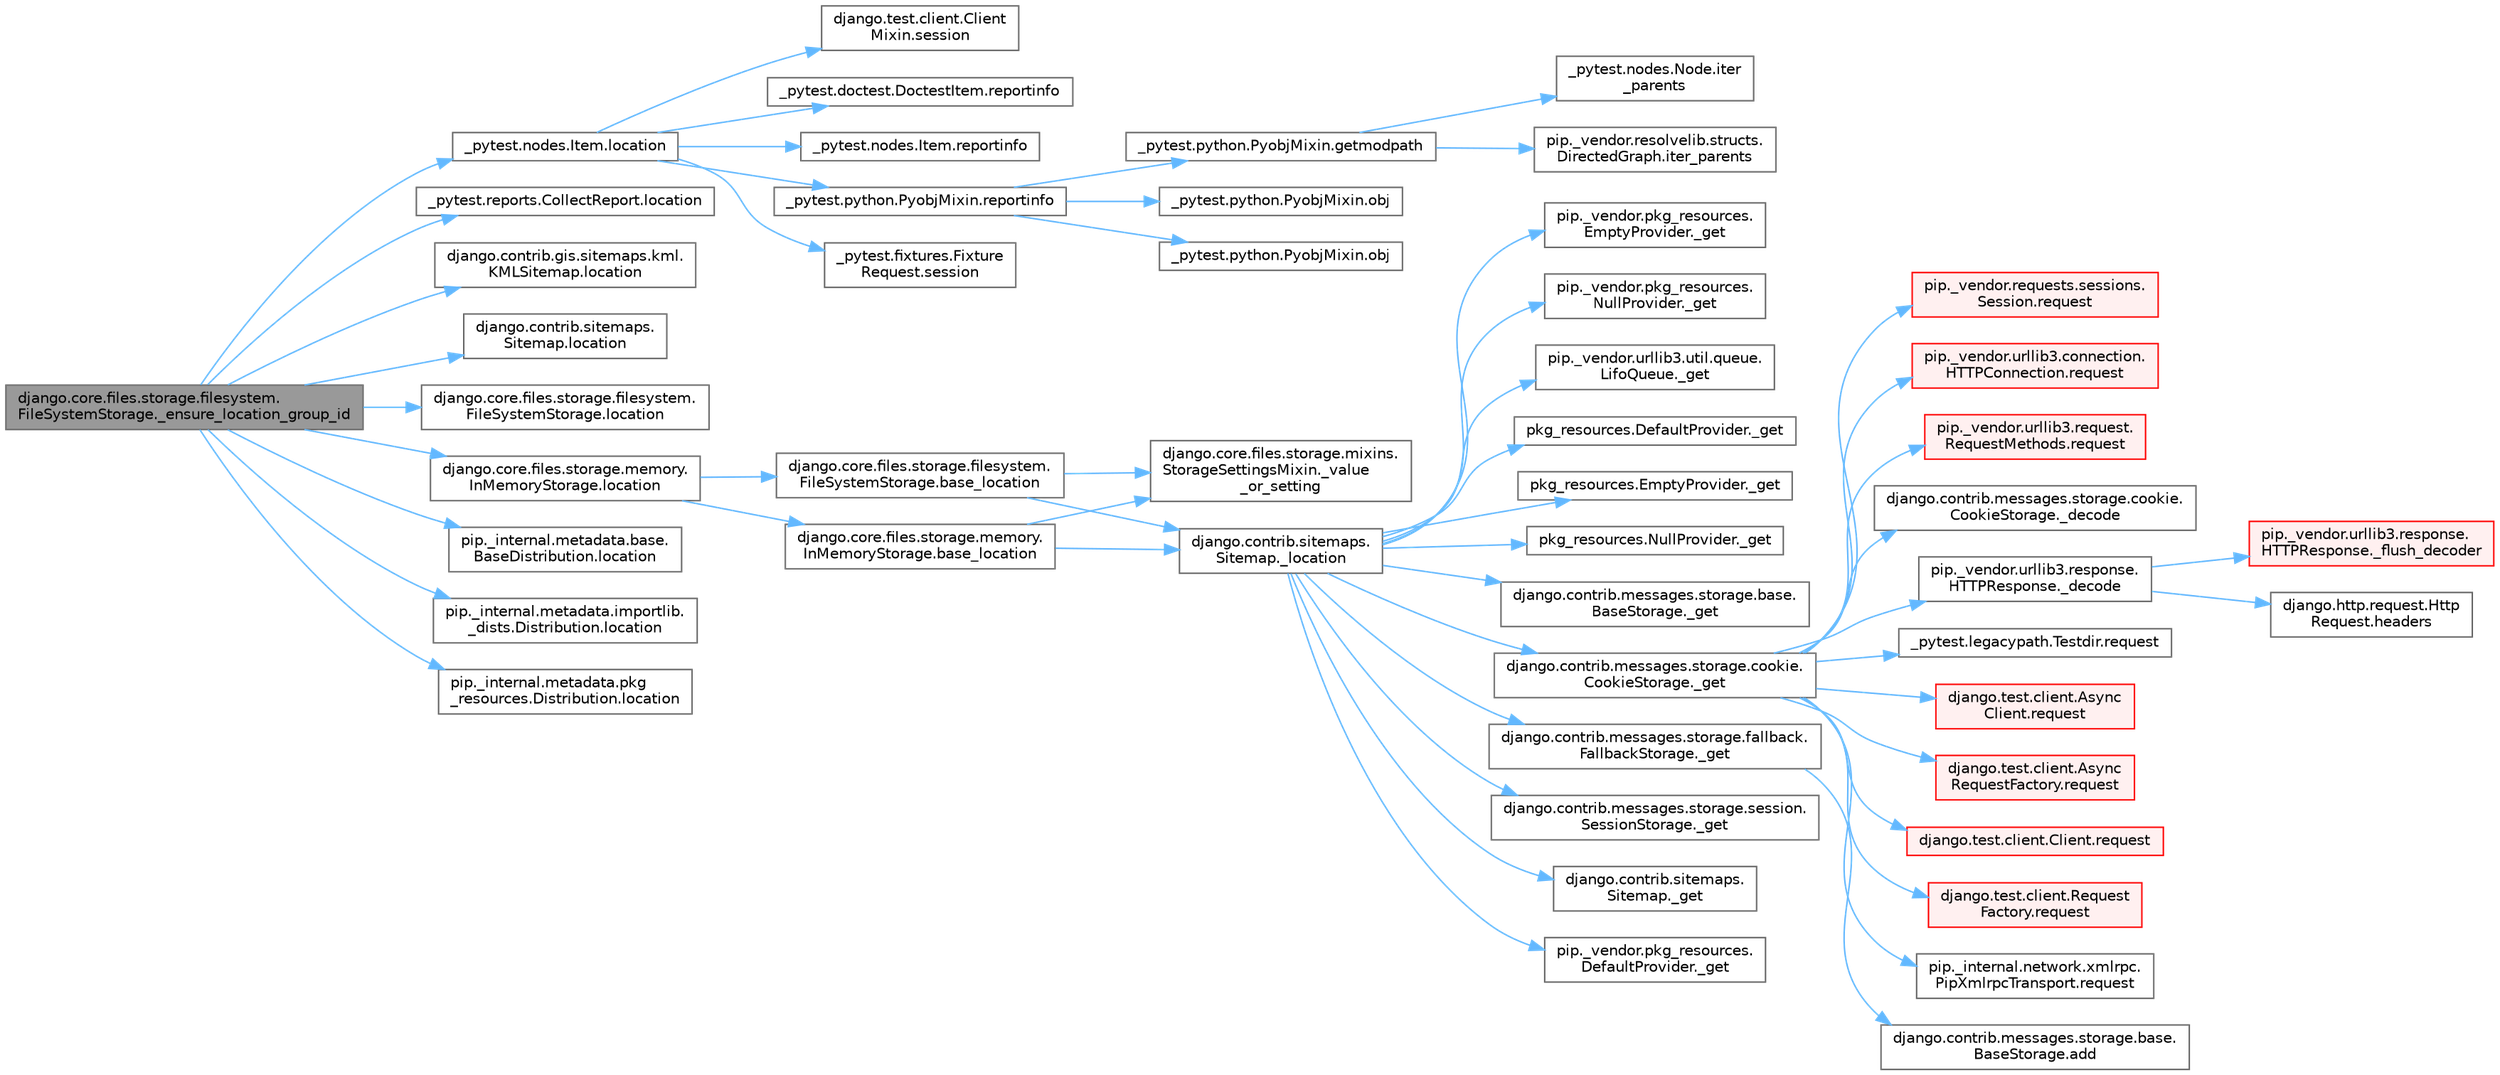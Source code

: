 digraph "django.core.files.storage.filesystem.FileSystemStorage._ensure_location_group_id"
{
 // LATEX_PDF_SIZE
  bgcolor="transparent";
  edge [fontname=Helvetica,fontsize=10,labelfontname=Helvetica,labelfontsize=10];
  node [fontname=Helvetica,fontsize=10,shape=box,height=0.2,width=0.4];
  rankdir="LR";
  Node1 [id="Node000001",label="django.core.files.storage.filesystem.\lFileSystemStorage._ensure_location_group_id",height=0.2,width=0.4,color="gray40", fillcolor="grey60", style="filled", fontcolor="black",tooltip=" "];
  Node1 -> Node2 [id="edge1_Node000001_Node000002",color="steelblue1",style="solid",tooltip=" "];
  Node2 [id="Node000002",label="_pytest.nodes.Item.location",height=0.2,width=0.4,color="grey40", fillcolor="white", style="filled",URL="$class__pytest_1_1nodes_1_1_item.html#a09cd5bab99de1b92a3aa6f76ba8aa206",tooltip=" "];
  Node2 -> Node3 [id="edge2_Node000002_Node000003",color="steelblue1",style="solid",tooltip=" "];
  Node3 [id="Node000003",label="_pytest.doctest.DoctestItem.reportinfo",height=0.2,width=0.4,color="grey40", fillcolor="white", style="filled",URL="$class__pytest_1_1doctest_1_1_doctest_item.html#a00a7c63dfd7841cdaabdfa5868b3527e",tooltip=" "];
  Node2 -> Node4 [id="edge3_Node000002_Node000004",color="steelblue1",style="solid",tooltip=" "];
  Node4 [id="Node000004",label="_pytest.nodes.Item.reportinfo",height=0.2,width=0.4,color="grey40", fillcolor="white", style="filled",URL="$class__pytest_1_1nodes_1_1_item.html#acefddfa0bee9995e894706e25592e894",tooltip=" "];
  Node2 -> Node5 [id="edge4_Node000002_Node000005",color="steelblue1",style="solid",tooltip=" "];
  Node5 [id="Node000005",label="_pytest.python.PyobjMixin.reportinfo",height=0.2,width=0.4,color="grey40", fillcolor="white", style="filled",URL="$class__pytest_1_1python_1_1_pyobj_mixin.html#a2ca5e945a25b4905a7eb6c4f01f48191",tooltip=" "];
  Node5 -> Node6 [id="edge5_Node000005_Node000006",color="steelblue1",style="solid",tooltip=" "];
  Node6 [id="Node000006",label="_pytest.python.PyobjMixin.getmodpath",height=0.2,width=0.4,color="grey40", fillcolor="white", style="filled",URL="$class__pytest_1_1python_1_1_pyobj_mixin.html#ac427d74edb8eb71623d88773f21729af",tooltip=" "];
  Node6 -> Node7 [id="edge6_Node000006_Node000007",color="steelblue1",style="solid",tooltip=" "];
  Node7 [id="Node000007",label="_pytest.nodes.Node.iter\l_parents",height=0.2,width=0.4,color="grey40", fillcolor="white", style="filled",URL="$class__pytest_1_1nodes_1_1_node.html#af6eae0d165d4f0b937e5a83e463e3a8f",tooltip=" "];
  Node6 -> Node8 [id="edge7_Node000006_Node000008",color="steelblue1",style="solid",tooltip=" "];
  Node8 [id="Node000008",label="pip._vendor.resolvelib.structs.\lDirectedGraph.iter_parents",height=0.2,width=0.4,color="grey40", fillcolor="white", style="filled",URL="$classpip_1_1__vendor_1_1resolvelib_1_1structs_1_1_directed_graph.html#ad88fea4423d5feaefad1bb822d7bf60e",tooltip=" "];
  Node5 -> Node9 [id="edge8_Node000005_Node000009",color="steelblue1",style="solid",tooltip=" "];
  Node9 [id="Node000009",label="_pytest.python.PyobjMixin.obj",height=0.2,width=0.4,color="grey40", fillcolor="white", style="filled",URL="$class__pytest_1_1python_1_1_pyobj_mixin.html#a065a31711e609a6aa50ed7b39dbcb639",tooltip=" "];
  Node5 -> Node10 [id="edge9_Node000005_Node000010",color="steelblue1",style="solid",tooltip=" "];
  Node10 [id="Node000010",label="_pytest.python.PyobjMixin.obj",height=0.2,width=0.4,color="grey40", fillcolor="white", style="filled",URL="$class__pytest_1_1python_1_1_pyobj_mixin.html#a8c43ea854dd8fa37328214ee62677508",tooltip=" "];
  Node2 -> Node11 [id="edge10_Node000002_Node000011",color="steelblue1",style="solid",tooltip=" "];
  Node11 [id="Node000011",label="_pytest.fixtures.Fixture\lRequest.session",height=0.2,width=0.4,color="grey40", fillcolor="white", style="filled",URL="$class__pytest_1_1fixtures_1_1_fixture_request.html#a036bd83bde7d69bd385c8404bb0f8dd7",tooltip=" "];
  Node2 -> Node12 [id="edge11_Node000002_Node000012",color="steelblue1",style="solid",tooltip=" "];
  Node12 [id="Node000012",label="django.test.client.Client\lMixin.session",height=0.2,width=0.4,color="grey40", fillcolor="white", style="filled",URL="$classdjango_1_1test_1_1client_1_1_client_mixin.html#af7f22841bb68fc37a4cccb6b8d92dc40",tooltip=" "];
  Node1 -> Node13 [id="edge12_Node000001_Node000013",color="steelblue1",style="solid",tooltip=" "];
  Node13 [id="Node000013",label="_pytest.reports.CollectReport.location",height=0.2,width=0.4,color="grey40", fillcolor="white", style="filled",URL="$class__pytest_1_1reports_1_1_collect_report.html#a3df6c3a6598c22fd46d30789b1a43393",tooltip=" "];
  Node1 -> Node14 [id="edge13_Node000001_Node000014",color="steelblue1",style="solid",tooltip=" "];
  Node14 [id="Node000014",label="django.contrib.gis.sitemaps.kml.\lKMLSitemap.location",height=0.2,width=0.4,color="grey40", fillcolor="white", style="filled",URL="$classdjango_1_1contrib_1_1gis_1_1sitemaps_1_1kml_1_1_k_m_l_sitemap.html#aeae9b718dc149bb1b470a9c52ac5628f",tooltip=" "];
  Node1 -> Node15 [id="edge14_Node000001_Node000015",color="steelblue1",style="solid",tooltip=" "];
  Node15 [id="Node000015",label="django.contrib.sitemaps.\lSitemap.location",height=0.2,width=0.4,color="grey40", fillcolor="white", style="filled",URL="$classdjango_1_1contrib_1_1sitemaps_1_1_sitemap.html#aa50de5996662f62a25b44d826e56f3d1",tooltip=" "];
  Node1 -> Node16 [id="edge15_Node000001_Node000016",color="steelblue1",style="solid",tooltip=" "];
  Node16 [id="Node000016",label="django.core.files.storage.filesystem.\lFileSystemStorage.location",height=0.2,width=0.4,color="grey40", fillcolor="white", style="filled",URL="$classdjango_1_1core_1_1files_1_1storage_1_1filesystem_1_1_file_system_storage.html#a96c687dfbe5a613789ce671d432b4e05",tooltip=" "];
  Node1 -> Node17 [id="edge16_Node000001_Node000017",color="steelblue1",style="solid",tooltip=" "];
  Node17 [id="Node000017",label="django.core.files.storage.memory.\lInMemoryStorage.location",height=0.2,width=0.4,color="grey40", fillcolor="white", style="filled",URL="$classdjango_1_1core_1_1files_1_1storage_1_1memory_1_1_in_memory_storage.html#ac07879a754326faa2de48cb4929aec21",tooltip=" "];
  Node17 -> Node18 [id="edge17_Node000017_Node000018",color="steelblue1",style="solid",tooltip=" "];
  Node18 [id="Node000018",label="django.core.files.storage.filesystem.\lFileSystemStorage.base_location",height=0.2,width=0.4,color="grey40", fillcolor="white", style="filled",URL="$classdjango_1_1core_1_1files_1_1storage_1_1filesystem_1_1_file_system_storage.html#aab15e13dc9df22740960fa72aba72da5",tooltip=" "];
  Node18 -> Node19 [id="edge18_Node000018_Node000019",color="steelblue1",style="solid",tooltip=" "];
  Node19 [id="Node000019",label="django.contrib.sitemaps.\lSitemap._location",height=0.2,width=0.4,color="grey40", fillcolor="white", style="filled",URL="$classdjango_1_1contrib_1_1sitemaps_1_1_sitemap.html#ad4d48aad160bd294701d80a07987fc7b",tooltip=" "];
  Node19 -> Node20 [id="edge19_Node000019_Node000020",color="steelblue1",style="solid",tooltip=" "];
  Node20 [id="Node000020",label="django.contrib.messages.storage.base.\lBaseStorage._get",height=0.2,width=0.4,color="grey40", fillcolor="white", style="filled",URL="$classdjango_1_1contrib_1_1messages_1_1storage_1_1base_1_1_base_storage.html#a3d2749021b22c9e5f32af8b23feae3f1",tooltip=" "];
  Node19 -> Node21 [id="edge20_Node000019_Node000021",color="steelblue1",style="solid",tooltip=" "];
  Node21 [id="Node000021",label="django.contrib.messages.storage.cookie.\lCookieStorage._get",height=0.2,width=0.4,color="grey40", fillcolor="white", style="filled",URL="$classdjango_1_1contrib_1_1messages_1_1storage_1_1cookie_1_1_cookie_storage.html#a39d084f6072109675c9ef06c047174e8",tooltip=" "];
  Node21 -> Node22 [id="edge21_Node000021_Node000022",color="steelblue1",style="solid",tooltip=" "];
  Node22 [id="Node000022",label="django.contrib.messages.storage.cookie.\lCookieStorage._decode",height=0.2,width=0.4,color="grey40", fillcolor="white", style="filled",URL="$classdjango_1_1contrib_1_1messages_1_1storage_1_1cookie_1_1_cookie_storage.html#a1fc553aa4b81b9844a8ab48cb7d5f59a",tooltip=" "];
  Node21 -> Node23 [id="edge22_Node000021_Node000023",color="steelblue1",style="solid",tooltip=" "];
  Node23 [id="Node000023",label="pip._vendor.urllib3.response.\lHTTPResponse._decode",height=0.2,width=0.4,color="grey40", fillcolor="white", style="filled",URL="$classpip_1_1__vendor_1_1urllib3_1_1response_1_1_h_t_t_p_response.html#a8678676b28422ac1205fd245662f6a2c",tooltip=" "];
  Node23 -> Node24 [id="edge23_Node000023_Node000024",color="steelblue1",style="solid",tooltip=" "];
  Node24 [id="Node000024",label="pip._vendor.urllib3.response.\lHTTPResponse._flush_decoder",height=0.2,width=0.4,color="red", fillcolor="#FFF0F0", style="filled",URL="$classpip_1_1__vendor_1_1urllib3_1_1response_1_1_h_t_t_p_response.html#a8af5efe5d81890f31c645c1b3e1b532a",tooltip=" "];
  Node23 -> Node26 [id="edge24_Node000023_Node000026",color="steelblue1",style="solid",tooltip=" "];
  Node26 [id="Node000026",label="django.http.request.Http\lRequest.headers",height=0.2,width=0.4,color="grey40", fillcolor="white", style="filled",URL="$classdjango_1_1http_1_1request_1_1_http_request.html#a757d86c06e163aa94180817723ce1b9c",tooltip=" "];
  Node21 -> Node27 [id="edge25_Node000021_Node000027",color="steelblue1",style="solid",tooltip=" "];
  Node27 [id="Node000027",label="_pytest.legacypath.Testdir.request",height=0.2,width=0.4,color="grey40", fillcolor="white", style="filled",URL="$class__pytest_1_1legacypath_1_1_testdir.html#a0e10c900efcd764da85254119e4d64c4",tooltip=" "];
  Node21 -> Node28 [id="edge26_Node000021_Node000028",color="steelblue1",style="solid",tooltip=" "];
  Node28 [id="Node000028",label="django.test.client.Async\lClient.request",height=0.2,width=0.4,color="red", fillcolor="#FFF0F0", style="filled",URL="$classdjango_1_1test_1_1client_1_1_async_client.html#a891cc2f6b81dcf3583bbbde8d21a713a",tooltip=" "];
  Node21 -> Node30 [id="edge27_Node000021_Node000030",color="steelblue1",style="solid",tooltip=" "];
  Node30 [id="Node000030",label="django.test.client.Async\lRequestFactory.request",height=0.2,width=0.4,color="red", fillcolor="#FFF0F0", style="filled",URL="$classdjango_1_1test_1_1client_1_1_async_request_factory.html#aab026845547a4c2d9203b8710b90f6cd",tooltip=" "];
  Node21 -> Node31 [id="edge28_Node000021_Node000031",color="steelblue1",style="solid",tooltip=" "];
  Node31 [id="Node000031",label="django.test.client.Client.request",height=0.2,width=0.4,color="red", fillcolor="#FFF0F0", style="filled",URL="$classdjango_1_1test_1_1client_1_1_client.html#a2f51c5251142ab6503937051936e33fa",tooltip=" "];
  Node21 -> Node873 [id="edge29_Node000021_Node000873",color="steelblue1",style="solid",tooltip=" "];
  Node873 [id="Node000873",label="django.test.client.Request\lFactory.request",height=0.2,width=0.4,color="red", fillcolor="#FFF0F0", style="filled",URL="$classdjango_1_1test_1_1client_1_1_request_factory.html#adae411ab0df6839c5364b647e4dc63ad",tooltip=" "];
  Node21 -> Node874 [id="edge30_Node000021_Node000874",color="steelblue1",style="solid",tooltip=" "];
  Node874 [id="Node000874",label="pip._internal.network.xmlrpc.\lPipXmlrpcTransport.request",height=0.2,width=0.4,color="grey40", fillcolor="white", style="filled",URL="$classpip_1_1__internal_1_1network_1_1xmlrpc_1_1_pip_xmlrpc_transport.html#a91d1ed180fbf8bcc25f6747a72614c5f",tooltip=" "];
  Node21 -> Node875 [id="edge31_Node000021_Node000875",color="steelblue1",style="solid",tooltip=" "];
  Node875 [id="Node000875",label="pip._vendor.requests.sessions.\lSession.request",height=0.2,width=0.4,color="red", fillcolor="#FFF0F0", style="filled",URL="$classpip_1_1__vendor_1_1requests_1_1sessions_1_1_session.html#a3dddfa16e93faa1a1a553936d913482b",tooltip=" "];
  Node21 -> Node1293 [id="edge32_Node000021_Node001293",color="steelblue1",style="solid",tooltip=" "];
  Node1293 [id="Node001293",label="pip._vendor.urllib3.connection.\lHTTPConnection.request",height=0.2,width=0.4,color="red", fillcolor="#FFF0F0", style="filled",URL="$classpip_1_1__vendor_1_1urllib3_1_1connection_1_1_h_t_t_p_connection.html#a67e552c4d242e4169bdf7319269a417f",tooltip=" "];
  Node21 -> Node1295 [id="edge33_Node000021_Node001295",color="steelblue1",style="solid",tooltip=" "];
  Node1295 [id="Node001295",label="pip._vendor.urllib3.request.\lRequestMethods.request",height=0.2,width=0.4,color="red", fillcolor="#FFF0F0", style="filled",URL="$classpip_1_1__vendor_1_1urllib3_1_1request_1_1_request_methods.html#a73541f2f0edc7df7413b043e33c69e7f",tooltip=" "];
  Node19 -> Node853 [id="edge34_Node000019_Node000853",color="steelblue1",style="solid",tooltip=" "];
  Node853 [id="Node000853",label="django.contrib.messages.storage.fallback.\lFallbackStorage._get",height=0.2,width=0.4,color="grey40", fillcolor="white", style="filled",URL="$classdjango_1_1contrib_1_1messages_1_1storage_1_1fallback_1_1_fallback_storage.html#a868fecdc6202920df6e41e4e2cdb5ed2",tooltip=" "];
  Node853 -> Node854 [id="edge35_Node000853_Node000854",color="steelblue1",style="solid",tooltip=" "];
  Node854 [id="Node000854",label="django.contrib.messages.storage.base.\lBaseStorage.add",height=0.2,width=0.4,color="grey40", fillcolor="white", style="filled",URL="$classdjango_1_1contrib_1_1messages_1_1storage_1_1base_1_1_base_storage.html#aafc1151a94b34b80803c99d883ca268c",tooltip=" "];
  Node19 -> Node855 [id="edge36_Node000019_Node000855",color="steelblue1",style="solid",tooltip=" "];
  Node855 [id="Node000855",label="django.contrib.messages.storage.session.\lSessionStorage._get",height=0.2,width=0.4,color="grey40", fillcolor="white", style="filled",URL="$classdjango_1_1contrib_1_1messages_1_1storage_1_1session_1_1_session_storage.html#ad3dc3100f2bb7bc5e7ff4db39177fb69",tooltip=" "];
  Node19 -> Node856 [id="edge37_Node000019_Node000856",color="steelblue1",style="solid",tooltip=" "];
  Node856 [id="Node000856",label="django.contrib.sitemaps.\lSitemap._get",height=0.2,width=0.4,color="grey40", fillcolor="white", style="filled",URL="$classdjango_1_1contrib_1_1sitemaps_1_1_sitemap.html#a73a81ce251424f3552779a860edc686c",tooltip=" "];
  Node19 -> Node857 [id="edge38_Node000019_Node000857",color="steelblue1",style="solid",tooltip=" "];
  Node857 [id="Node000857",label="pip._vendor.pkg_resources.\lDefaultProvider._get",height=0.2,width=0.4,color="grey40", fillcolor="white", style="filled",URL="$classpip_1_1__vendor_1_1pkg__resources_1_1_default_provider.html#a7587126d08fbd2559bbd44b4a919430c",tooltip=" "];
  Node19 -> Node858 [id="edge39_Node000019_Node000858",color="steelblue1",style="solid",tooltip=" "];
  Node858 [id="Node000858",label="pip._vendor.pkg_resources.\lEmptyProvider._get",height=0.2,width=0.4,color="grey40", fillcolor="white", style="filled",URL="$classpip_1_1__vendor_1_1pkg__resources_1_1_empty_provider.html#a4246472dcb9c365ab18f2f74389a1857",tooltip=" "];
  Node19 -> Node859 [id="edge40_Node000019_Node000859",color="steelblue1",style="solid",tooltip=" "];
  Node859 [id="Node000859",label="pip._vendor.pkg_resources.\lNullProvider._get",height=0.2,width=0.4,color="grey40", fillcolor="white", style="filled",URL="$classpip_1_1__vendor_1_1pkg__resources_1_1_null_provider.html#a1c67ea92ac58e123e3d5c21879edce06",tooltip=" "];
  Node19 -> Node860 [id="edge41_Node000019_Node000860",color="steelblue1",style="solid",tooltip=" "];
  Node860 [id="Node000860",label="pip._vendor.urllib3.util.queue.\lLifoQueue._get",height=0.2,width=0.4,color="grey40", fillcolor="white", style="filled",URL="$classpip_1_1__vendor_1_1urllib3_1_1util_1_1queue_1_1_lifo_queue.html#abd788668e68a54244b3047c67f9d3ca6",tooltip=" "];
  Node19 -> Node861 [id="edge42_Node000019_Node000861",color="steelblue1",style="solid",tooltip=" "];
  Node861 [id="Node000861",label="pkg_resources.DefaultProvider._get",height=0.2,width=0.4,color="grey40", fillcolor="white", style="filled",URL="$classpkg__resources_1_1_default_provider.html#ac2bf2a90dd08fdeab50a2401566375cc",tooltip=" "];
  Node19 -> Node862 [id="edge43_Node000019_Node000862",color="steelblue1",style="solid",tooltip=" "];
  Node862 [id="Node000862",label="pkg_resources.EmptyProvider._get",height=0.2,width=0.4,color="grey40", fillcolor="white", style="filled",URL="$classpkg__resources_1_1_empty_provider.html#a3e97cd87853d655c8e99803b2f86df7b",tooltip=" "];
  Node19 -> Node863 [id="edge44_Node000019_Node000863",color="steelblue1",style="solid",tooltip=" "];
  Node863 [id="Node000863",label="pkg_resources.NullProvider._get",height=0.2,width=0.4,color="grey40", fillcolor="white", style="filled",URL="$classpkg__resources_1_1_null_provider.html#a9d221615e0688c8b24ba1d9001ccc232",tooltip=" "];
  Node18 -> Node293 [id="edge45_Node000018_Node000293",color="steelblue1",style="solid",tooltip=" "];
  Node293 [id="Node000293",label="django.core.files.storage.mixins.\lStorageSettingsMixin._value\l_or_setting",height=0.2,width=0.4,color="grey40", fillcolor="white", style="filled",URL="$classdjango_1_1core_1_1files_1_1storage_1_1mixins_1_1_storage_settings_mixin.html#ae7828b7a6aa070fd86fad974406310fc",tooltip=" "];
  Node17 -> Node4525 [id="edge46_Node000017_Node004525",color="steelblue1",style="solid",tooltip=" "];
  Node4525 [id="Node004525",label="django.core.files.storage.memory.\lInMemoryStorage.base_location",height=0.2,width=0.4,color="grey40", fillcolor="white", style="filled",URL="$classdjango_1_1core_1_1files_1_1storage_1_1memory_1_1_in_memory_storage.html#a9602f1ede0aef08a10acc830af0caa7e",tooltip=" "];
  Node4525 -> Node19 [id="edge47_Node004525_Node000019",color="steelblue1",style="solid",tooltip=" "];
  Node4525 -> Node293 [id="edge48_Node004525_Node000293",color="steelblue1",style="solid",tooltip=" "];
  Node1 -> Node469 [id="edge49_Node000001_Node000469",color="steelblue1",style="solid",tooltip=" "];
  Node469 [id="Node000469",label="pip._internal.metadata.base.\lBaseDistribution.location",height=0.2,width=0.4,color="grey40", fillcolor="white", style="filled",URL="$classpip_1_1__internal_1_1metadata_1_1base_1_1_base_distribution.html#af41d226a9fda04459c2e55c71152b3b0",tooltip=" "];
  Node1 -> Node470 [id="edge50_Node000001_Node000470",color="steelblue1",style="solid",tooltip=" "];
  Node470 [id="Node000470",label="pip._internal.metadata.importlib.\l_dists.Distribution.location",height=0.2,width=0.4,color="grey40", fillcolor="white", style="filled",URL="$classpip_1_1__internal_1_1metadata_1_1importlib_1_1__dists_1_1_distribution.html#a501af487c943a5f3c1caf6464b7b7abf",tooltip=" "];
  Node1 -> Node471 [id="edge51_Node000001_Node000471",color="steelblue1",style="solid",tooltip=" "];
  Node471 [id="Node000471",label="pip._internal.metadata.pkg\l_resources.Distribution.location",height=0.2,width=0.4,color="grey40", fillcolor="white", style="filled",URL="$classpip_1_1__internal_1_1metadata_1_1pkg__resources_1_1_distribution.html#a0f2f12c49a237ef615c9763d10b66e6b",tooltip=" "];
}
